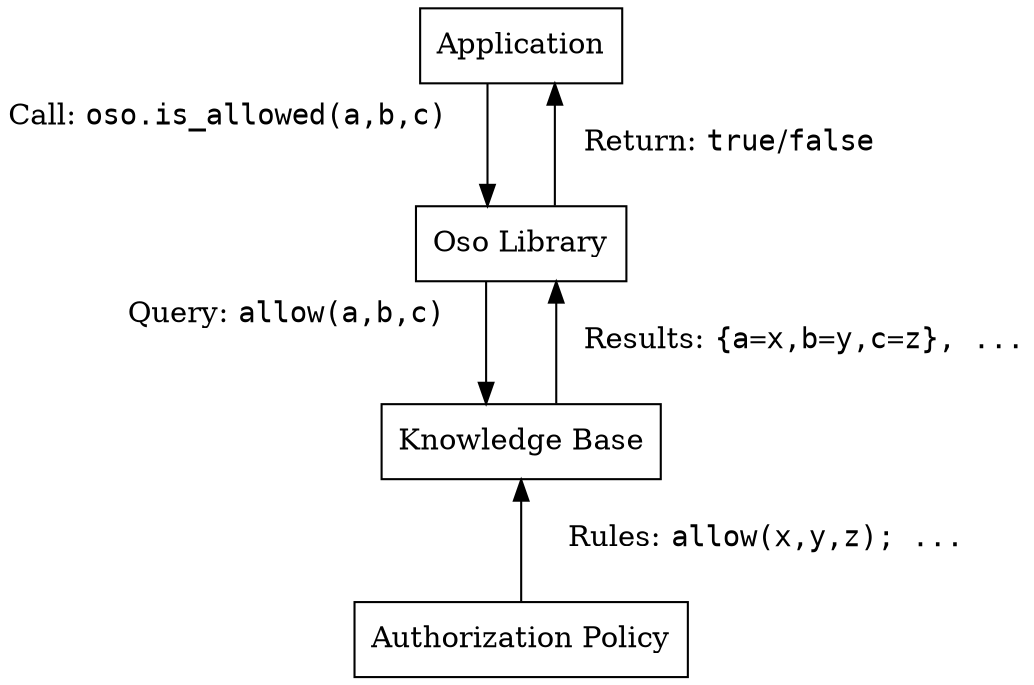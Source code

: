 digraph arch {
  node [shape=box]
  nodesep=0.5
  rankdir=TB
  ranksep=0.6
  splines=ortho

  app [label="Application"]
  oso [label="Oso Library"]
  kb [label="Knowledge Base"]
  policy [label="Authorization Policy"]

  app -> oso [xlabel=<Call: <FONT FACE="monospace">oso.is_allowed(a,b,c)</FONT>    >]
  oso -> app [label=<Return: <FONT FACE="monospace">true</FONT>/<FONT FACE="monospace">false</FONT>>]
  oso -> kb [xlabel=<Query: <FONT FACE="monospace">allow(a,b,c)</FONT>    >]
  kb -> oso [label=<Results: <FONT FACE="monospace">{a=x,b=y,c=z}, ...</FONT>>]
  kb -> policy [dir=back, label=<     Rules: <FONT FACE="monospace">allow(x,y,z); ...</FONT>>]
}
